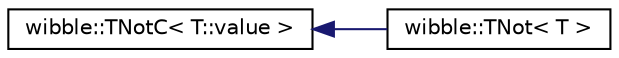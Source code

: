 digraph G
{
  edge [fontname="Helvetica",fontsize="10",labelfontname="Helvetica",labelfontsize="10"];
  node [fontname="Helvetica",fontsize="10",shape=record];
  rankdir="LR";
  Node1 [label="wibble::TNotC\< T::value \>",height=0.2,width=0.4,color="black", fillcolor="white", style="filled",URL="$structwibble_1_1TNotC.html"];
  Node1 -> Node2 [dir="back",color="midnightblue",fontsize="10",style="solid",fontname="Helvetica"];
  Node2 [label="wibble::TNot\< T \>",height=0.2,width=0.4,color="black", fillcolor="white", style="filled",URL="$structwibble_1_1TNot.html"];
}
